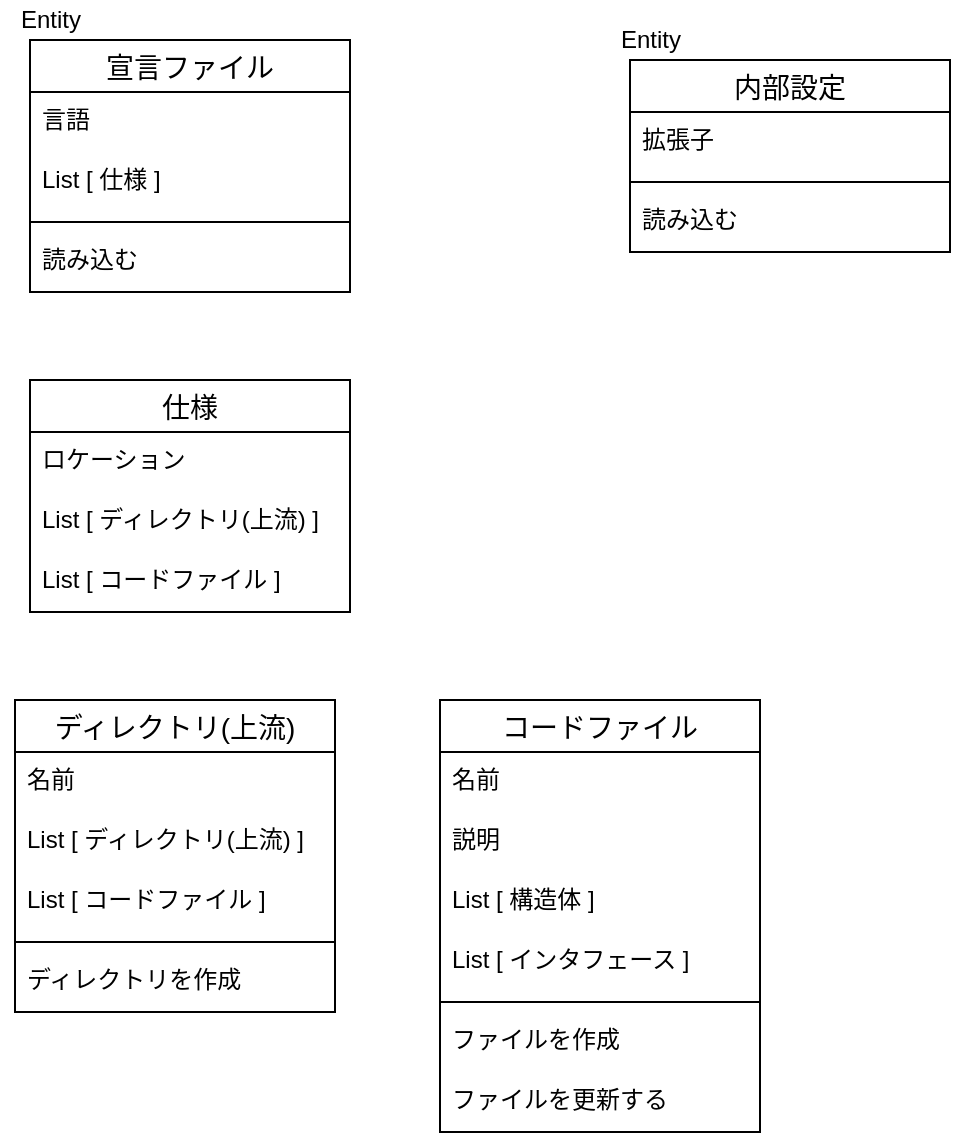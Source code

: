 <mxfile>
    <diagram id="kT0wu9G17ROt3hs-nvtx" name="ドメインモデル">
        <mxGraphModel dx="978" dy="698" grid="1" gridSize="10" guides="1" tooltips="1" connect="1" arrows="1" fold="1" page="1" pageScale="1" pageWidth="1169" pageHeight="827" math="0" shadow="0">
            <root>
                <mxCell id="0"/>
                <mxCell id="1" parent="0"/>
                <mxCell id="28" value="" style="group" parent="1" vertex="1" connectable="0">
                    <mxGeometry x="110" y="30" width="175" height="136" as="geometry"/>
                </mxCell>
                <mxCell id="2" value="宣言ファイル" style="swimlane;fontStyle=0;childLayout=stackLayout;horizontal=1;startSize=26;horizontalStack=0;resizeParent=1;resizeParentMax=0;resizeLast=0;collapsible=1;marginBottom=0;align=center;fontSize=14;" parent="28" vertex="1">
                    <mxGeometry x="15" y="20" width="160" height="126" as="geometry">
                        <mxRectangle x="110" y="80" width="120" height="26" as="alternateBounds"/>
                    </mxGeometry>
                </mxCell>
                <mxCell id="3" value="言語" style="text;strokeColor=none;fillColor=none;spacingLeft=4;spacingRight=4;overflow=hidden;rotatable=0;points=[[0,0.5],[1,0.5]];portConstraint=eastwest;fontSize=12;" parent="2" vertex="1">
                    <mxGeometry y="26" width="160" height="30" as="geometry"/>
                </mxCell>
                <mxCell id="4" value="List [ 仕様 ]" style="text;strokeColor=none;fillColor=none;spacingLeft=4;spacingRight=4;overflow=hidden;rotatable=0;points=[[0,0.5],[1,0.5]];portConstraint=eastwest;fontSize=12;" parent="2" vertex="1">
                    <mxGeometry y="56" width="160" height="30" as="geometry"/>
                </mxCell>
                <mxCell id="55" value="" style="line;strokeWidth=1;rotatable=0;dashed=0;labelPosition=right;align=left;verticalAlign=middle;spacingTop=0;spacingLeft=6;points=[];portConstraint=eastwest;strokeColor=default;" vertex="1" parent="2">
                    <mxGeometry y="86" width="160" height="10" as="geometry"/>
                </mxCell>
                <mxCell id="26" value="読み込む" style="text;strokeColor=none;fillColor=none;spacingLeft=4;spacingRight=4;overflow=hidden;rotatable=0;points=[[0,0.5],[1,0.5]];portConstraint=eastwest;fontSize=12;" parent="2" vertex="1">
                    <mxGeometry y="96" width="160" height="30" as="geometry"/>
                </mxCell>
                <mxCell id="12" value="Entity" style="text;html=1;align=center;verticalAlign=middle;resizable=0;points=[];autosize=1;strokeColor=none;fillColor=none;" parent="28" vertex="1">
                    <mxGeometry width="50" height="20" as="geometry"/>
                </mxCell>
                <mxCell id="29" value="" style="group" parent="1" vertex="1" connectable="0">
                    <mxGeometry x="410" y="40" width="175" height="106" as="geometry"/>
                </mxCell>
                <mxCell id="6" value="内部設定" style="swimlane;fontStyle=0;childLayout=stackLayout;horizontal=1;startSize=26;horizontalStack=0;resizeParent=1;resizeParentMax=0;resizeLast=0;collapsible=1;marginBottom=0;align=center;fontSize=14;" parent="29" vertex="1">
                    <mxGeometry x="15" y="20" width="160" height="96" as="geometry"/>
                </mxCell>
                <mxCell id="7" value="拡張子" style="text;strokeColor=none;fillColor=none;spacingLeft=4;spacingRight=4;overflow=hidden;rotatable=0;points=[[0,0.5],[1,0.5]];portConstraint=eastwest;fontSize=12;" parent="6" vertex="1">
                    <mxGeometry y="26" width="160" height="30" as="geometry"/>
                </mxCell>
                <mxCell id="56" value="" style="line;strokeWidth=1;rotatable=0;dashed=0;labelPosition=right;align=left;verticalAlign=middle;spacingTop=0;spacingLeft=6;points=[];portConstraint=eastwest;strokeColor=default;" vertex="1" parent="6">
                    <mxGeometry y="56" width="160" height="10" as="geometry"/>
                </mxCell>
                <mxCell id="27" value="読み込む" style="text;strokeColor=none;fillColor=none;spacingLeft=4;spacingRight=4;overflow=hidden;rotatable=0;points=[[0,0.5],[1,0.5]];portConstraint=eastwest;fontSize=12;" parent="6" vertex="1">
                    <mxGeometry y="66" width="160" height="30" as="geometry"/>
                </mxCell>
                <mxCell id="13" value="Entity" style="text;html=1;align=center;verticalAlign=middle;resizable=0;points=[];autosize=1;strokeColor=none;fillColor=none;" parent="29" vertex="1">
                    <mxGeometry width="50" height="20" as="geometry"/>
                </mxCell>
                <mxCell id="32" value="仕様" style="swimlane;fontStyle=0;childLayout=stackLayout;horizontal=1;startSize=26;horizontalStack=0;resizeParent=1;resizeParentMax=0;resizeLast=0;collapsible=1;marginBottom=0;align=center;fontSize=14;" vertex="1" parent="1">
                    <mxGeometry x="125" y="220" width="160" height="116" as="geometry"/>
                </mxCell>
                <mxCell id="33" value="ロケーション" style="text;strokeColor=none;fillColor=none;spacingLeft=4;spacingRight=4;overflow=hidden;rotatable=0;points=[[0,0.5],[1,0.5]];portConstraint=eastwest;fontSize=12;" vertex="1" parent="32">
                    <mxGeometry y="26" width="160" height="30" as="geometry"/>
                </mxCell>
                <mxCell id="35" value="List [ ディレクトリ(上流) ]" style="text;strokeColor=none;fillColor=none;spacingLeft=4;spacingRight=4;overflow=hidden;rotatable=0;points=[[0,0.5],[1,0.5]];portConstraint=eastwest;fontSize=12;" vertex="1" parent="32">
                    <mxGeometry y="56" width="160" height="30" as="geometry"/>
                </mxCell>
                <mxCell id="36" value="List [ コードファイル ]" style="text;strokeColor=none;fillColor=none;spacingLeft=4;spacingRight=4;overflow=hidden;rotatable=0;points=[[0,0.5],[1,0.5]];portConstraint=eastwest;fontSize=12;" vertex="1" parent="32">
                    <mxGeometry y="86" width="160" height="30" as="geometry"/>
                </mxCell>
                <mxCell id="38" value="ディレクトリ(上流)" style="swimlane;fontStyle=0;childLayout=stackLayout;horizontal=1;startSize=26;horizontalStack=0;resizeParent=1;resizeParentMax=0;resizeLast=0;collapsible=1;marginBottom=0;align=center;fontSize=14;" vertex="1" parent="1">
                    <mxGeometry x="117.5" y="380" width="160" height="156" as="geometry"/>
                </mxCell>
                <mxCell id="39" value="名前" style="text;strokeColor=none;fillColor=none;spacingLeft=4;spacingRight=4;overflow=hidden;rotatable=0;points=[[0,0.5],[1,0.5]];portConstraint=eastwest;fontSize=12;" vertex="1" parent="38">
                    <mxGeometry y="26" width="160" height="30" as="geometry"/>
                </mxCell>
                <mxCell id="40" value="List [ ディレクトリ(上流) ]" style="text;strokeColor=none;fillColor=none;spacingLeft=4;spacingRight=4;overflow=hidden;rotatable=0;points=[[0,0.5],[1,0.5]];portConstraint=eastwest;fontSize=12;" vertex="1" parent="38">
                    <mxGeometry y="56" width="160" height="30" as="geometry"/>
                </mxCell>
                <mxCell id="41" value="List [ コードファイル ]" style="text;strokeColor=none;fillColor=none;spacingLeft=4;spacingRight=4;overflow=hidden;rotatable=0;points=[[0,0.5],[1,0.5]];portConstraint=eastwest;fontSize=12;" vertex="1" parent="38">
                    <mxGeometry y="86" width="160" height="30" as="geometry"/>
                </mxCell>
                <mxCell id="54" value="" style="line;strokeWidth=1;rotatable=0;dashed=0;labelPosition=right;align=left;verticalAlign=middle;spacingTop=0;spacingLeft=6;points=[];portConstraint=eastwest;strokeColor=default;" vertex="1" parent="38">
                    <mxGeometry y="116" width="160" height="10" as="geometry"/>
                </mxCell>
                <mxCell id="49" value="ディレクトリを作成" style="text;strokeColor=none;fillColor=none;spacingLeft=4;spacingRight=4;overflow=hidden;rotatable=0;points=[[0,0.5],[1,0.5]];portConstraint=eastwest;fontSize=12;" vertex="1" parent="38">
                    <mxGeometry y="126" width="160" height="30" as="geometry"/>
                </mxCell>
                <mxCell id="42" value="コードファイル" style="swimlane;fontStyle=0;childLayout=stackLayout;horizontal=1;startSize=26;horizontalStack=0;resizeParent=1;resizeParentMax=0;resizeLast=0;collapsible=1;marginBottom=0;align=center;fontSize=14;" vertex="1" parent="1">
                    <mxGeometry x="330" y="380" width="160" height="216" as="geometry"/>
                </mxCell>
                <mxCell id="43" value="名前" style="text;strokeColor=none;fillColor=none;spacingLeft=4;spacingRight=4;overflow=hidden;rotatable=0;points=[[0,0.5],[1,0.5]];portConstraint=eastwest;fontSize=12;" vertex="1" parent="42">
                    <mxGeometry y="26" width="160" height="30" as="geometry"/>
                </mxCell>
                <mxCell id="46" value="説明" style="text;strokeColor=none;fillColor=none;spacingLeft=4;spacingRight=4;overflow=hidden;rotatable=0;points=[[0,0.5],[1,0.5]];portConstraint=eastwest;fontSize=12;" vertex="1" parent="42">
                    <mxGeometry y="56" width="160" height="30" as="geometry"/>
                </mxCell>
                <mxCell id="45" value="List [ 構造体 ]" style="text;strokeColor=none;fillColor=none;spacingLeft=4;spacingRight=4;overflow=hidden;rotatable=0;points=[[0,0.5],[1,0.5]];portConstraint=eastwest;fontSize=12;" vertex="1" parent="42">
                    <mxGeometry y="86" width="160" height="30" as="geometry"/>
                </mxCell>
                <mxCell id="48" value="List [ インタフェース ]" style="text;strokeColor=none;fillColor=none;spacingLeft=4;spacingRight=4;overflow=hidden;rotatable=0;points=[[0,0.5],[1,0.5]];portConstraint=eastwest;fontSize=12;" vertex="1" parent="42">
                    <mxGeometry y="116" width="160" height="30" as="geometry"/>
                </mxCell>
                <mxCell id="52" value="" style="line;strokeWidth=1;rotatable=0;dashed=0;labelPosition=right;align=left;verticalAlign=middle;spacingTop=0;spacingLeft=6;points=[];portConstraint=eastwest;strokeColor=default;" vertex="1" parent="42">
                    <mxGeometry y="146" width="160" height="10" as="geometry"/>
                </mxCell>
                <mxCell id="50" value="ファイルを作成" style="text;strokeColor=none;fillColor=none;spacingLeft=4;spacingRight=4;overflow=hidden;rotatable=0;points=[[0,0.5],[1,0.5]];portConstraint=eastwest;fontSize=12;" vertex="1" parent="42">
                    <mxGeometry y="156" width="160" height="30" as="geometry"/>
                </mxCell>
                <mxCell id="53" value="ファイルを更新する" style="text;strokeColor=none;fillColor=none;spacingLeft=4;spacingRight=4;overflow=hidden;rotatable=0;points=[[0,0.5],[1,0.5]];portConstraint=eastwest;fontSize=12;" vertex="1" parent="42">
                    <mxGeometry y="186" width="160" height="30" as="geometry"/>
                </mxCell>
            </root>
        </mxGraphModel>
    </diagram>
</mxfile>